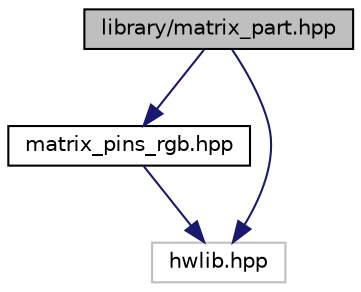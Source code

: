 digraph "library/matrix_part.hpp"
{
  edge [fontname="Helvetica",fontsize="10",labelfontname="Helvetica",labelfontsize="10"];
  node [fontname="Helvetica",fontsize="10",shape=record];
  Node0 [label="library/matrix_part.hpp",height=0.2,width=0.4,color="black", fillcolor="grey75", style="filled", fontcolor="black"];
  Node0 -> Node1 [color="midnightblue",fontsize="10",style="solid"];
  Node1 [label="matrix_pins_rgb.hpp",height=0.2,width=0.4,color="black", fillcolor="white", style="filled",URL="$matrix__pins__rgb_8hpp.html",tooltip="Inherits hwlib::port_out. Manages the rgb pins. "];
  Node1 -> Node2 [color="midnightblue",fontsize="10",style="solid"];
  Node2 [label="hwlib.hpp",height=0.2,width=0.4,color="grey75", fillcolor="white", style="filled"];
  Node0 -> Node2 [color="midnightblue",fontsize="10",style="solid"];
}
